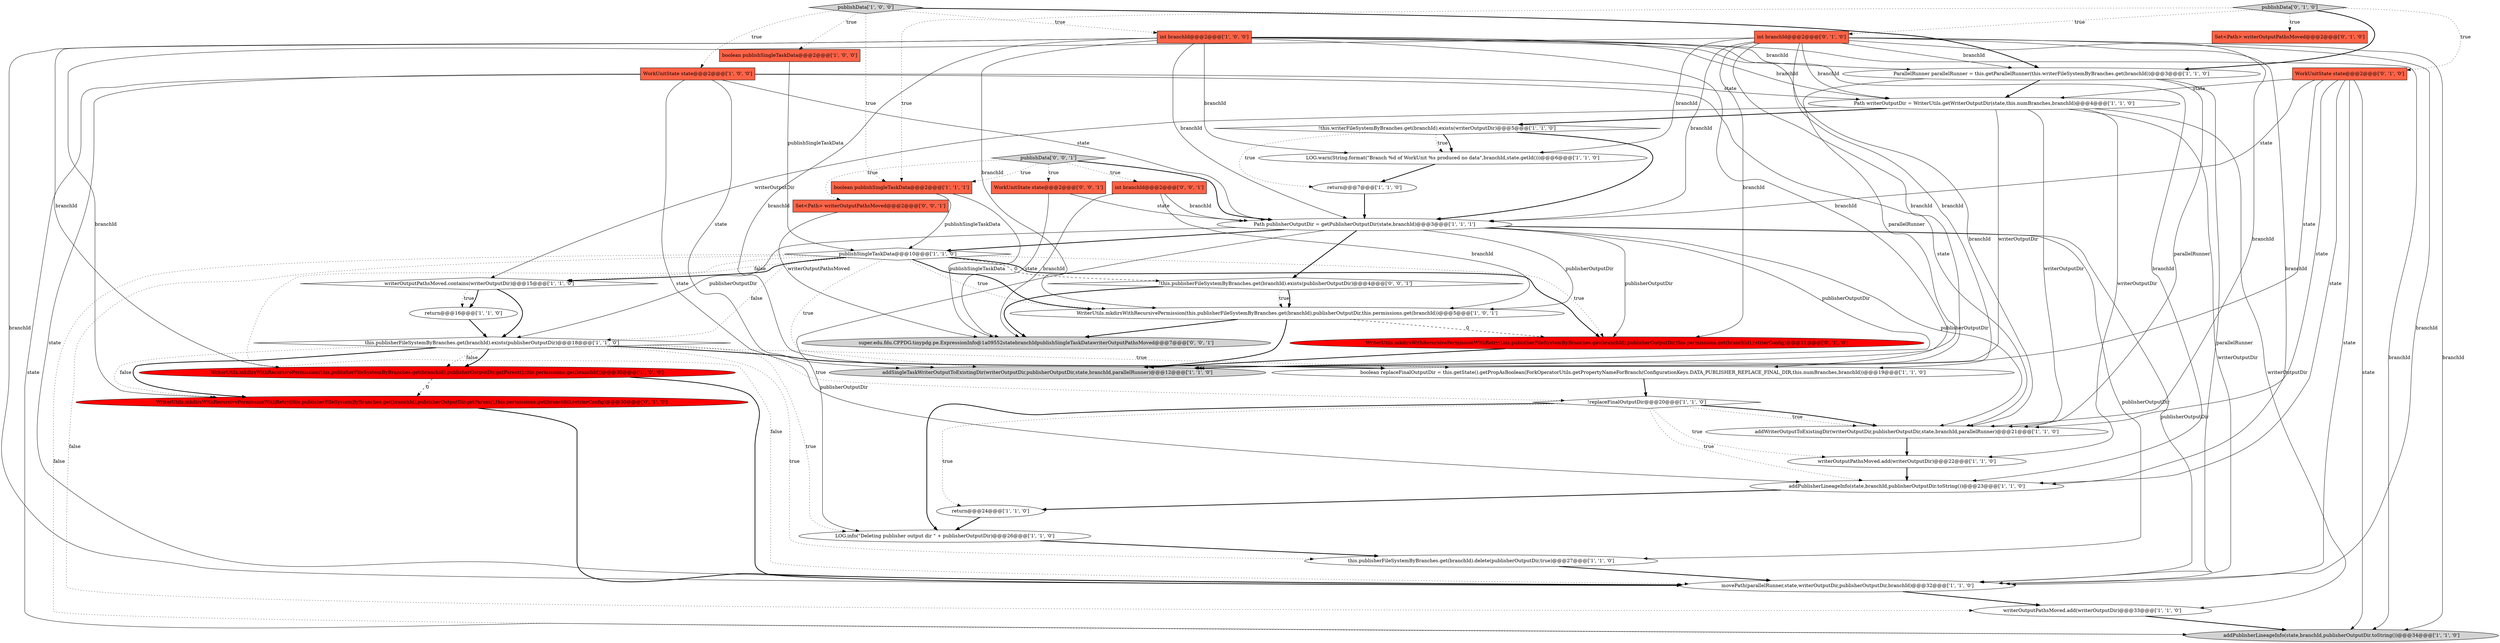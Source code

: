 digraph {
29 [style = filled, label = "int branchId@@@2@@@['0', '1', '0']", fillcolor = tomato, shape = box image = "AAA0AAABBB2BBB"];
40 [style = filled, label = "WorkUnitState state@@@2@@@['0', '0', '1']", fillcolor = tomato, shape = box image = "AAA0AAABBB3BBB"];
21 [style = filled, label = "addPublisherLineageInfo(state,branchId,publisherOutputDir.toString())@@@34@@@['1', '1', '0']", fillcolor = lightgray, shape = ellipse image = "AAA0AAABBB1BBB"];
36 [style = filled, label = "Set<Path> writerOutputPathsMoved@@@2@@@['0', '0', '1']", fillcolor = tomato, shape = box image = "AAA0AAABBB3BBB"];
10 [style = filled, label = "this.publisherFileSystemByBranches.get(branchId).exists(publisherOutputDir)@@@18@@@['1', '1', '0']", fillcolor = white, shape = diamond image = "AAA0AAABBB1BBB"];
18 [style = filled, label = "WorkUnitState state@@@2@@@['1', '0', '0']", fillcolor = tomato, shape = box image = "AAA0AAABBB1BBB"];
19 [style = filled, label = "publishSingleTaskData@@@10@@@['1', '1', '0']", fillcolor = white, shape = diamond image = "AAA0AAABBB1BBB"];
25 [style = filled, label = "return@@@16@@@['1', '1', '0']", fillcolor = white, shape = ellipse image = "AAA0AAABBB1BBB"];
30 [style = filled, label = "WorkUnitState state@@@2@@@['0', '1', '0']", fillcolor = tomato, shape = box image = "AAA0AAABBB2BBB"];
39 [style = filled, label = "super.edu.fdu.CPPDG.tinypdg.pe.ExpressionInfo@1a09552statebranchIdpublishSingleTaskDatawriterOutputPathsMoved@@@7@@@['0', '0', '1']", fillcolor = lightgray, shape = ellipse image = "AAA0AAABBB3BBB"];
38 [style = filled, label = "publishData['0', '0', '1']", fillcolor = lightgray, shape = diamond image = "AAA0AAABBB3BBB"];
37 [style = filled, label = "int branchId@@@2@@@['0', '0', '1']", fillcolor = tomato, shape = box image = "AAA0AAABBB3BBB"];
31 [style = filled, label = "WriterUtils.mkdirsWithRecursivePermissionWithRetry(this.publisherFileSystemByBranches.get(branchId),publisherOutputDir,this.permissions.get(branchId),retrierConfig)@@@11@@@['0', '1', '0']", fillcolor = red, shape = ellipse image = "AAA1AAABBB2BBB"];
7 [style = filled, label = "return@@@24@@@['1', '1', '0']", fillcolor = white, shape = ellipse image = "AAA0AAABBB1BBB"];
24 [style = filled, label = "writerOutputPathsMoved.add(writerOutputDir)@@@22@@@['1', '1', '0']", fillcolor = white, shape = ellipse image = "AAA0AAABBB1BBB"];
4 [style = filled, label = "boolean publishSingleTaskData@@@2@@@['1', '0', '0']", fillcolor = tomato, shape = box image = "AAA0AAABBB1BBB"];
9 [style = filled, label = "addSingleTaskWriterOutputToExistingDir(writerOutputDir,publisherOutputDir,state,branchId,parallelRunner)@@@12@@@['1', '1', '0']", fillcolor = lightgray, shape = ellipse image = "AAA0AAABBB1BBB"];
11 [style = filled, label = "int branchId@@@2@@@['1', '0', '0']", fillcolor = tomato, shape = box image = "AAA0AAABBB1BBB"];
8 [style = filled, label = "!this.writerFileSystemByBranches.get(branchId).exists(writerOutputDir)@@@5@@@['1', '1', '0']", fillcolor = white, shape = diamond image = "AAA0AAABBB1BBB"];
1 [style = filled, label = "ParallelRunner parallelRunner = this.getParallelRunner(this.writerFileSystemByBranches.get(branchId))@@@3@@@['1', '1', '0']", fillcolor = white, shape = ellipse image = "AAA0AAABBB1BBB"];
33 [style = filled, label = "publishData['0', '1', '0']", fillcolor = lightgray, shape = diamond image = "AAA0AAABBB2BBB"];
5 [style = filled, label = "publishData['1', '0', '0']", fillcolor = lightgray, shape = diamond image = "AAA0AAABBB1BBB"];
12 [style = filled, label = "Path writerOutputDir = WriterUtils.getWriterOutputDir(state,this.numBranches,branchId)@@@4@@@['1', '1', '0']", fillcolor = white, shape = ellipse image = "AAA0AAABBB1BBB"];
32 [style = filled, label = "WriterUtils.mkdirsWithRecursivePermissionWithRetry(this.publisherFileSystemByBranches.get(branchId),publisherOutputDir.getParent(),this.permissions.get(branchId),retrierConfig)@@@30@@@['0', '1', '0']", fillcolor = red, shape = ellipse image = "AAA1AAABBB2BBB"];
6 [style = filled, label = "Path publisherOutputDir = getPublisherOutputDir(state,branchId)@@@3@@@['1', '1', '1']", fillcolor = white, shape = ellipse image = "AAA0AAABBB1BBB"];
27 [style = filled, label = "boolean publishSingleTaskData@@@2@@@['1', '1', '1']", fillcolor = tomato, shape = box image = "AAA0AAABBB1BBB"];
34 [style = filled, label = "Set<Path> writerOutputPathsMoved@@@2@@@['0', '1', '0']", fillcolor = tomato, shape = box image = "AAA0AAABBB2BBB"];
15 [style = filled, label = "return@@@7@@@['1', '1', '0']", fillcolor = white, shape = ellipse image = "AAA0AAABBB1BBB"];
16 [style = filled, label = "writerOutputPathsMoved.contains(writerOutputDir)@@@15@@@['1', '1', '0']", fillcolor = white, shape = diamond image = "AAA0AAABBB1BBB"];
0 [style = filled, label = "addPublisherLineageInfo(state,branchId,publisherOutputDir.toString())@@@23@@@['1', '1', '0']", fillcolor = white, shape = ellipse image = "AAA0AAABBB1BBB"];
3 [style = filled, label = "WriterUtils.mkdirsWithRecursivePermission(this.publisherFileSystemByBranches.get(branchId),publisherOutputDir.getParent(),this.permissions.get(branchId))@@@30@@@['1', '0', '0']", fillcolor = red, shape = ellipse image = "AAA1AAABBB1BBB"];
20 [style = filled, label = "LOG.info(\"Deleting publisher output dir \" + publisherOutputDir)@@@26@@@['1', '1', '0']", fillcolor = white, shape = ellipse image = "AAA0AAABBB1BBB"];
35 [style = filled, label = "!this.publisherFileSystemByBranches.get(branchId).exists(publisherOutputDir)@@@4@@@['0', '0', '1']", fillcolor = white, shape = diamond image = "AAA0AAABBB3BBB"];
28 [style = filled, label = "this.publisherFileSystemByBranches.get(branchId).delete(publisherOutputDir,true)@@@27@@@['1', '1', '0']", fillcolor = white, shape = ellipse image = "AAA0AAABBB1BBB"];
26 [style = filled, label = "writerOutputPathsMoved.add(writerOutputDir)@@@33@@@['1', '1', '0']", fillcolor = white, shape = ellipse image = "AAA0AAABBB1BBB"];
17 [style = filled, label = "movePath(parallelRunner,state,writerOutputDir,publisherOutputDir,branchId)@@@32@@@['1', '1', '0']", fillcolor = white, shape = ellipse image = "AAA0AAABBB1BBB"];
22 [style = filled, label = "WriterUtils.mkdirsWithRecursivePermission(this.publisherFileSystemByBranches.get(branchId),publisherOutputDir,this.permissions.get(branchId))@@@5@@@['1', '0', '1']", fillcolor = white, shape = ellipse image = "AAA0AAABBB1BBB"];
14 [style = filled, label = "boolean replaceFinalOutputDir = this.getState().getPropAsBoolean(ForkOperatorUtils.getPropertyNameForBranch(ConfigurationKeys.DATA_PUBLISHER_REPLACE_FINAL_DIR,this.numBranches,branchId))@@@19@@@['1', '1', '0']", fillcolor = white, shape = ellipse image = "AAA0AAABBB1BBB"];
23 [style = filled, label = "!replaceFinalOutputDir@@@20@@@['1', '1', '0']", fillcolor = white, shape = diamond image = "AAA0AAABBB1BBB"];
13 [style = filled, label = "LOG.warn(String.format(\"Branch %d of WorkUnit %s produced no data\",branchId,state.getId()))@@@6@@@['1', '1', '0']", fillcolor = white, shape = ellipse image = "AAA0AAABBB1BBB"];
2 [style = filled, label = "addWriterOutputToExistingDir(writerOutputDir,publisherOutputDir,state,branchId,parallelRunner)@@@21@@@['1', '1', '0']", fillcolor = white, shape = ellipse image = "AAA0AAABBB1BBB"];
11->14 [style = solid, label="branchId"];
6->35 [style = bold, label=""];
19->26 [style = dotted, label="false"];
5->18 [style = dotted, label="true"];
31->9 [style = bold, label=""];
29->6 [style = solid, label="branchId"];
30->9 [style = solid, label="state"];
11->0 [style = solid, label="branchId"];
8->6 [style = bold, label=""];
10->32 [style = bold, label=""];
18->21 [style = solid, label="state"];
11->22 [style = solid, label="branchId"];
18->9 [style = solid, label="state"];
29->31 [style = solid, label="branchId"];
5->11 [style = dotted, label="true"];
6->28 [style = solid, label="publisherOutputDir"];
19->16 [style = dotted, label="false"];
12->26 [style = solid, label="writerOutputDir"];
10->20 [style = dotted, label="true"];
1->12 [style = bold, label=""];
36->39 [style = solid, label="writerOutputPathsMoved"];
1->2 [style = solid, label="parallelRunner"];
25->10 [style = bold, label=""];
35->22 [style = dotted, label="true"];
2->24 [style = bold, label=""];
33->27 [style = dotted, label="true"];
38->40 [style = dotted, label="true"];
6->9 [style = solid, label="publisherOutputDir"];
40->6 [style = solid, label="state"];
29->21 [style = solid, label="branchId"];
30->21 [style = solid, label="state"];
10->14 [style = bold, label=""];
24->0 [style = bold, label=""];
22->9 [style = bold, label=""];
27->39 [style = solid, label="publishSingleTaskData"];
6->2 [style = solid, label="publisherOutputDir"];
10->32 [style = dotted, label="false"];
23->2 [style = dotted, label="true"];
5->4 [style = dotted, label="true"];
38->6 [style = bold, label=""];
0->7 [style = bold, label=""];
1->9 [style = solid, label="parallelRunner"];
30->17 [style = solid, label="state"];
5->1 [style = bold, label=""];
18->6 [style = solid, label="state"];
10->23 [style = dotted, label="true"];
37->39 [style = solid, label="branchId"];
12->16 [style = solid, label="writerOutputDir"];
19->9 [style = dotted, label="true"];
19->22 [style = dotted, label="true"];
19->21 [style = dotted, label="false"];
13->15 [style = bold, label=""];
3->32 [style = dashed, label="0"];
19->35 [style = dashed, label="0"];
16->25 [style = dotted, label="true"];
11->3 [style = solid, label="branchId"];
11->1 [style = solid, label="branchId"];
12->2 [style = solid, label="writerOutputDir"];
19->22 [style = bold, label=""];
32->17 [style = bold, label=""];
23->24 [style = dotted, label="true"];
40->39 [style = solid, label="state"];
29->32 [style = solid, label="branchId"];
12->9 [style = solid, label="writerOutputDir"];
22->31 [style = dashed, label="0"];
38->37 [style = dotted, label="true"];
23->20 [style = bold, label=""];
10->28 [style = dotted, label="true"];
11->6 [style = solid, label="branchId"];
11->13 [style = solid, label="branchId"];
29->13 [style = solid, label="branchId"];
30->12 [style = solid, label="state"];
38->27 [style = dotted, label="true"];
6->31 [style = solid, label="publisherOutputDir"];
35->39 [style = bold, label=""];
18->2 [style = solid, label="state"];
12->24 [style = solid, label="writerOutputDir"];
8->15 [style = dotted, label="true"];
19->17 [style = dotted, label="false"];
27->19 [style = solid, label="publishSingleTaskData"];
7->20 [style = bold, label=""];
23->7 [style = dotted, label="true"];
11->2 [style = solid, label="branchId"];
11->12 [style = solid, label="branchId"];
19->16 [style = bold, label=""];
26->21 [style = bold, label=""];
4->19 [style = solid, label="publishSingleTaskData"];
30->0 [style = solid, label="state"];
10->3 [style = dotted, label="false"];
6->10 [style = solid, label="publisherOutputDir"];
14->23 [style = bold, label=""];
12->8 [style = bold, label=""];
12->17 [style = solid, label="writerOutputDir"];
29->14 [style = solid, label="branchId"];
5->27 [style = dotted, label="true"];
33->29 [style = dotted, label="true"];
37->22 [style = solid, label="branchId"];
28->17 [style = bold, label=""];
22->39 [style = bold, label=""];
3->17 [style = bold, label=""];
8->13 [style = dotted, label="true"];
23->2 [style = bold, label=""];
18->17 [style = solid, label="state"];
6->22 [style = solid, label="publisherOutputDir"];
23->0 [style = dotted, label="true"];
19->31 [style = dotted, label="true"];
38->36 [style = dotted, label="true"];
8->13 [style = bold, label=""];
6->20 [style = solid, label="publisherOutputDir"];
17->26 [style = bold, label=""];
16->10 [style = bold, label=""];
19->31 [style = bold, label=""];
30->6 [style = solid, label="state"];
35->22 [style = bold, label=""];
33->34 [style = dotted, label="true"];
20->28 [style = bold, label=""];
11->9 [style = solid, label="branchId"];
11->17 [style = solid, label="branchId"];
29->0 [style = solid, label="branchId"];
10->3 [style = bold, label=""];
16->25 [style = bold, label=""];
15->6 [style = bold, label=""];
33->1 [style = bold, label=""];
1->17 [style = solid, label="parallelRunner"];
6->19 [style = bold, label=""];
29->1 [style = solid, label="branchId"];
33->30 [style = dotted, label="true"];
18->0 [style = solid, label="state"];
10->14 [style = dotted, label="true"];
29->9 [style = solid, label="branchId"];
29->17 [style = solid, label="branchId"];
18->12 [style = solid, label="state"];
37->6 [style = solid, label="branchId"];
19->10 [style = dotted, label="false"];
11->21 [style = solid, label="branchId"];
6->17 [style = solid, label="publisherOutputDir"];
29->2 [style = solid, label="branchId"];
29->12 [style = solid, label="branchId"];
30->2 [style = solid, label="state"];
}
